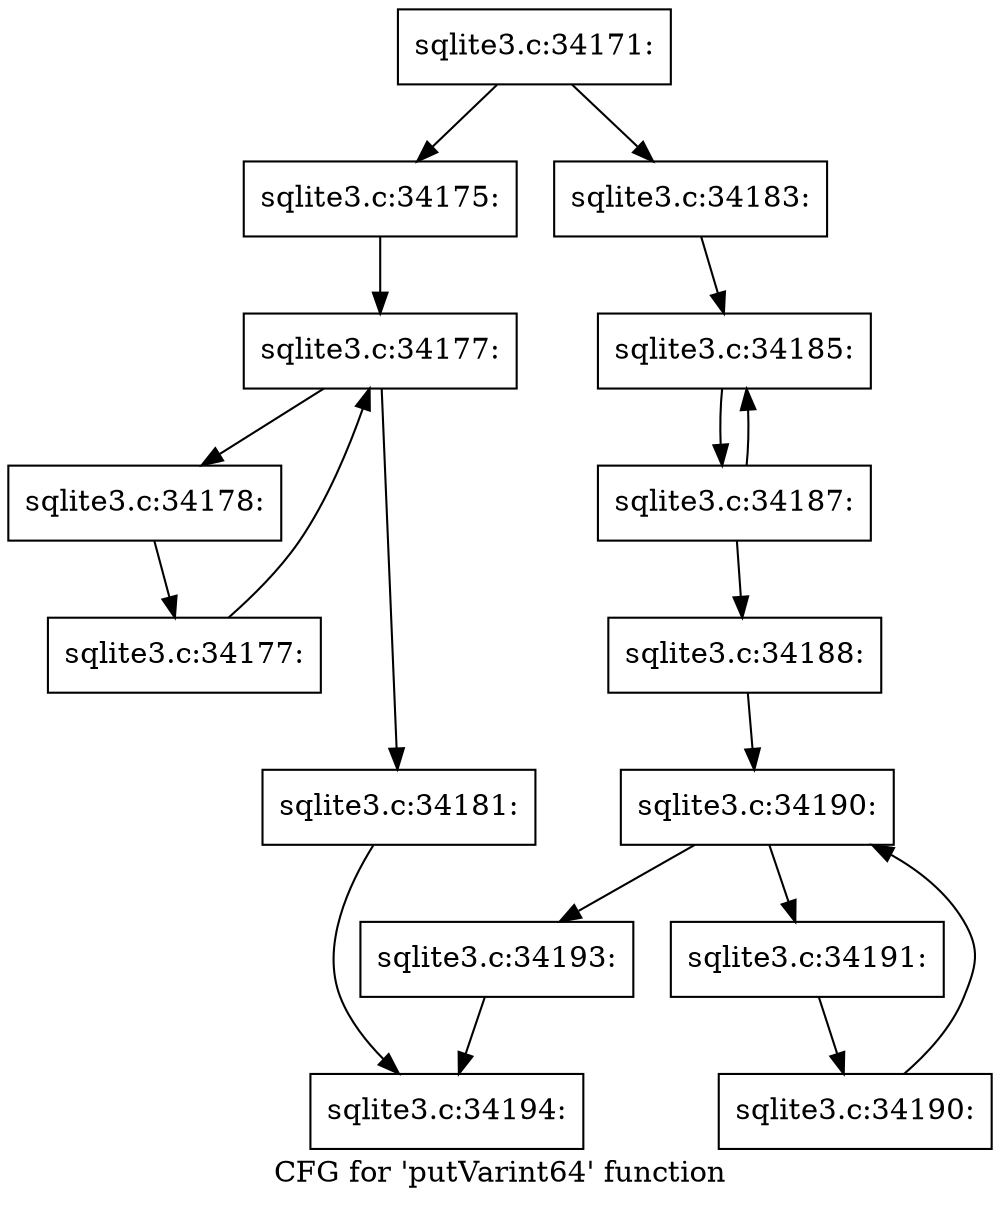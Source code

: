 digraph "CFG for 'putVarint64' function" {
	label="CFG for 'putVarint64' function";

	Node0x55c0f557cc30 [shape=record,label="{sqlite3.c:34171:}"];
	Node0x55c0f557cc30 -> Node0x55c0f7f5ffa0;
	Node0x55c0f557cc30 -> Node0x55c0f7f5fff0;
	Node0x55c0f7f5ffa0 [shape=record,label="{sqlite3.c:34175:}"];
	Node0x55c0f7f5ffa0 -> Node0x55c0f7f60c40;
	Node0x55c0f7f60c40 [shape=record,label="{sqlite3.c:34177:}"];
	Node0x55c0f7f60c40 -> Node0x55c0f7f60e60;
	Node0x55c0f7f60c40 -> Node0x55c0f7f60a90;
	Node0x55c0f7f60e60 [shape=record,label="{sqlite3.c:34178:}"];
	Node0x55c0f7f60e60 -> Node0x55c0f7f60dd0;
	Node0x55c0f7f60dd0 [shape=record,label="{sqlite3.c:34177:}"];
	Node0x55c0f7f60dd0 -> Node0x55c0f7f60c40;
	Node0x55c0f7f60a90 [shape=record,label="{sqlite3.c:34181:}"];
	Node0x55c0f7f60a90 -> Node0x55c0f7f5ec50;
	Node0x55c0f7f5fff0 [shape=record,label="{sqlite3.c:34183:}"];
	Node0x55c0f7f5fff0 -> Node0x55c0f7f62250;
	Node0x55c0f7f62250 [shape=record,label="{sqlite3.c:34185:}"];
	Node0x55c0f7f62250 -> Node0x55c0f7f62200;
	Node0x55c0f7f62200 [shape=record,label="{sqlite3.c:34187:}"];
	Node0x55c0f7f62200 -> Node0x55c0f7f62250;
	Node0x55c0f7f62200 -> Node0x55c0f7f621b0;
	Node0x55c0f7f621b0 [shape=record,label="{sqlite3.c:34188:}"];
	Node0x55c0f7f621b0 -> Node0x55c0f7f63960;
	Node0x55c0f7f63960 [shape=record,label="{sqlite3.c:34190:}"];
	Node0x55c0f7f63960 -> Node0x55c0f7f63b80;
	Node0x55c0f7f63960 -> Node0x55c0f7f63500;
	Node0x55c0f7f63b80 [shape=record,label="{sqlite3.c:34191:}"];
	Node0x55c0f7f63b80 -> Node0x55c0f7f63af0;
	Node0x55c0f7f63af0 [shape=record,label="{sqlite3.c:34190:}"];
	Node0x55c0f7f63af0 -> Node0x55c0f7f63960;
	Node0x55c0f7f63500 [shape=record,label="{sqlite3.c:34193:}"];
	Node0x55c0f7f63500 -> Node0x55c0f7f5ec50;
	Node0x55c0f7f5ec50 [shape=record,label="{sqlite3.c:34194:}"];
}
